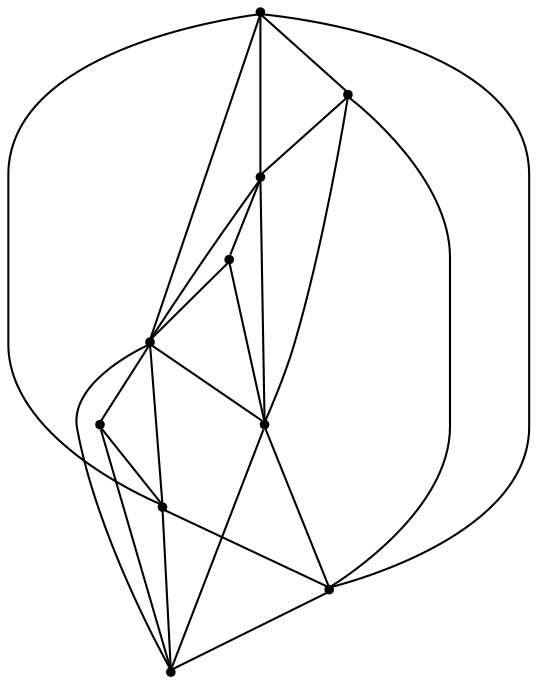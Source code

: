 graph {
  node [shape=point,comment="{\"directed\":false,\"doi\":\"10.1007/3-540-44541-2_32\",\"figure\":\"? (3)\"}"]

  v0 [pos="1400.816508621819,1198.849989573161"]
  v1 [pos="1665.376264827175,1199.100011189779"]
  v2 [pos="1388.8137764077628,1228.8499768575036"]
  v3 [pos="1388.313683763062,1170.1000150044763"]
  v4 [pos="1295.792792526791,909.8499870300295"]
  v5 [pos="1296.0428388491414,1487.1000544230146"]
  v6 [pos="1358.0568069055703,1158.0999946594243"]
  v7 [pos="1329.5503814898416,1228.8499768575036"]
  v8 [pos="1329.5503814898416,1169.6000353495283"]
  v9 [pos="1317.5477128684408,1198.849989573161"]

  v0 -- v1 [id="-1",pos="1400.816508621819,1198.849989573161 1665.376264827175,1199.100011189779 1665.376264827175,1199.100011189779 1665.376264827175,1199.100011189779"]
  v4 -- v5 [id="-2",pos="1295.792792526791,909.8499870300295 1295.3301241599906,1198.8125101725263 1295.3301241599906,1198.8125101725263 1295.3301241599906,1198.8125101725263 1296.0428388491414,1487.1000544230146 1296.0428388491414,1487.1000544230146 1296.0428388491414,1487.1000544230146"]
  v4 -- v1 [id="-3",pos="1295.792792526791,909.8499870300295 1665.376264827175,1199.100011189779 1665.376264827175,1199.100011189779 1665.376264827175,1199.100011189779"]
  v5 -- v1 [id="-4",pos="1296.0428388491414,1487.1000544230146 1665.376264827175,1199.100011189779 1665.376264827175,1199.100011189779 1665.376264827175,1199.100011189779"]
  v9 -- v5 [id="-5",pos="1317.5477128684408,1198.849989573161 1296.0428388491414,1487.1000544230146 1296.0428388491414,1487.1000544230146 1296.0428388491414,1487.1000544230146"]
  v9 -- v4 [id="-6",pos="1317.5477128684408,1198.849989573161 1295.792792526791,909.8499870300295 1295.792792526791,909.8499870300295 1295.792792526791,909.8499870300295"]
  v9 -- v8 [id="-7",pos="1317.5477128684408,1198.849989573161 1329.5503814898416,1169.6000353495283 1329.5503814898416,1169.6000353495283 1329.5503814898416,1169.6000353495283"]
  v7 -- v2 [id="-8",pos="1329.5503814898416,1228.8499768575036 1388.8137764077628,1228.8499768575036 1388.8137764077628,1228.8499768575036 1388.8137764077628,1228.8499768575036"]
  v7 -- v8 [id="-9",pos="1329.5503814898416,1228.8499768575036 1329.5503814898416,1169.6000353495283 1329.5503814898416,1169.6000353495283 1329.5503814898416,1169.6000353495283"]
  v7 -- v3 [id="-10",pos="1329.5503814898416,1228.8499768575036 1388.313683763062,1170.1000150044763 1388.313683763062,1170.1000150044763 1388.313683763062,1170.1000150044763"]
  v7 -- v9 [id="-11",pos="1329.5503814898416,1228.8499768575036 1317.5477128684408,1198.849989573161 1317.5477128684408,1198.849989573161 1317.5477128684408,1198.849989573161"]
  v8 -- v4 [id="-12",pos="1329.5503814898416,1169.6000353495283 1295.792792526791,909.8499870300295 1295.792792526791,909.8499870300295 1295.792792526791,909.8499870300295"]
  v8 -- v6 [id="-13",pos="1329.5503814898416,1169.6000353495283 1358.0568069055703,1158.0999946594243 1358.0568069055703,1158.0999946594243 1358.0568069055703,1158.0999946594243"]
  v8 -- v3 [id="-14",pos="1329.5503814898416,1169.6000353495283 1388.313683763062,1170.1000150044763 1388.313683763062,1170.1000150044763 1388.313683763062,1170.1000150044763"]
  v7 -- v5 [id="-15",pos="1329.5503814898416,1228.8499768575036 1296.0428388491414,1487.1000544230146 1296.0428388491414,1487.1000544230146 1296.0428388491414,1487.1000544230146"]
  v6 -- v4 [id="-16",pos="1358.0568069055703,1158.0999946594243 1295.792792526791,909.8499870300295 1295.792792526791,909.8499870300295 1295.792792526791,909.8499870300295"]
  v6 -- v3 [id="-17",pos="1358.0568069055703,1158.0999946594243 1388.313683763062,1170.1000150044763 1388.313683763062,1170.1000150044763 1388.313683763062,1170.1000150044763"]
  v2 -- v5 [id="-18",pos="1388.8137764077628,1228.8499768575036 1296.0428388491414,1487.1000544230146 1296.0428388491414,1487.1000544230146 1296.0428388491414,1487.1000544230146"]
  v3 -- v1 [id="-19",pos="1388.313683763062,1170.1000150044763 1665.376264827175,1199.100011189779 1665.376264827175,1199.100011189779 1665.376264827175,1199.100011189779"]
  v3 -- v4 [id="-20",pos="1388.313683763062,1170.1000150044763 1295.792792526791,909.8499870300295 1295.792792526791,909.8499870300295 1295.792792526791,909.8499870300295"]
  v3 -- v2 [id="-21",pos="1388.313683763062,1170.1000150044763 1388.8137764077628,1228.8499768575036 1388.8137764077628,1228.8499768575036 1388.8137764077628,1228.8499768575036"]
  v3 -- v0 [id="-22",pos="1388.313683763062,1170.1000150044763 1400.816508621819,1198.849989573161 1400.816508621819,1198.849989573161 1400.816508621819,1198.849989573161"]
  v2 -- v1 [id="-23",pos="1388.8137764077628,1228.8499768575036 1665.376264827175,1199.100011189779 1665.376264827175,1199.100011189779 1665.376264827175,1199.100011189779"]
  v0 -- v2 [id="-24",pos="1400.816508621819,1198.849989573161 1388.8137764077628,1228.8499768575036 1388.8137764077628,1228.8499768575036 1388.8137764077628,1228.8499768575036"]
}